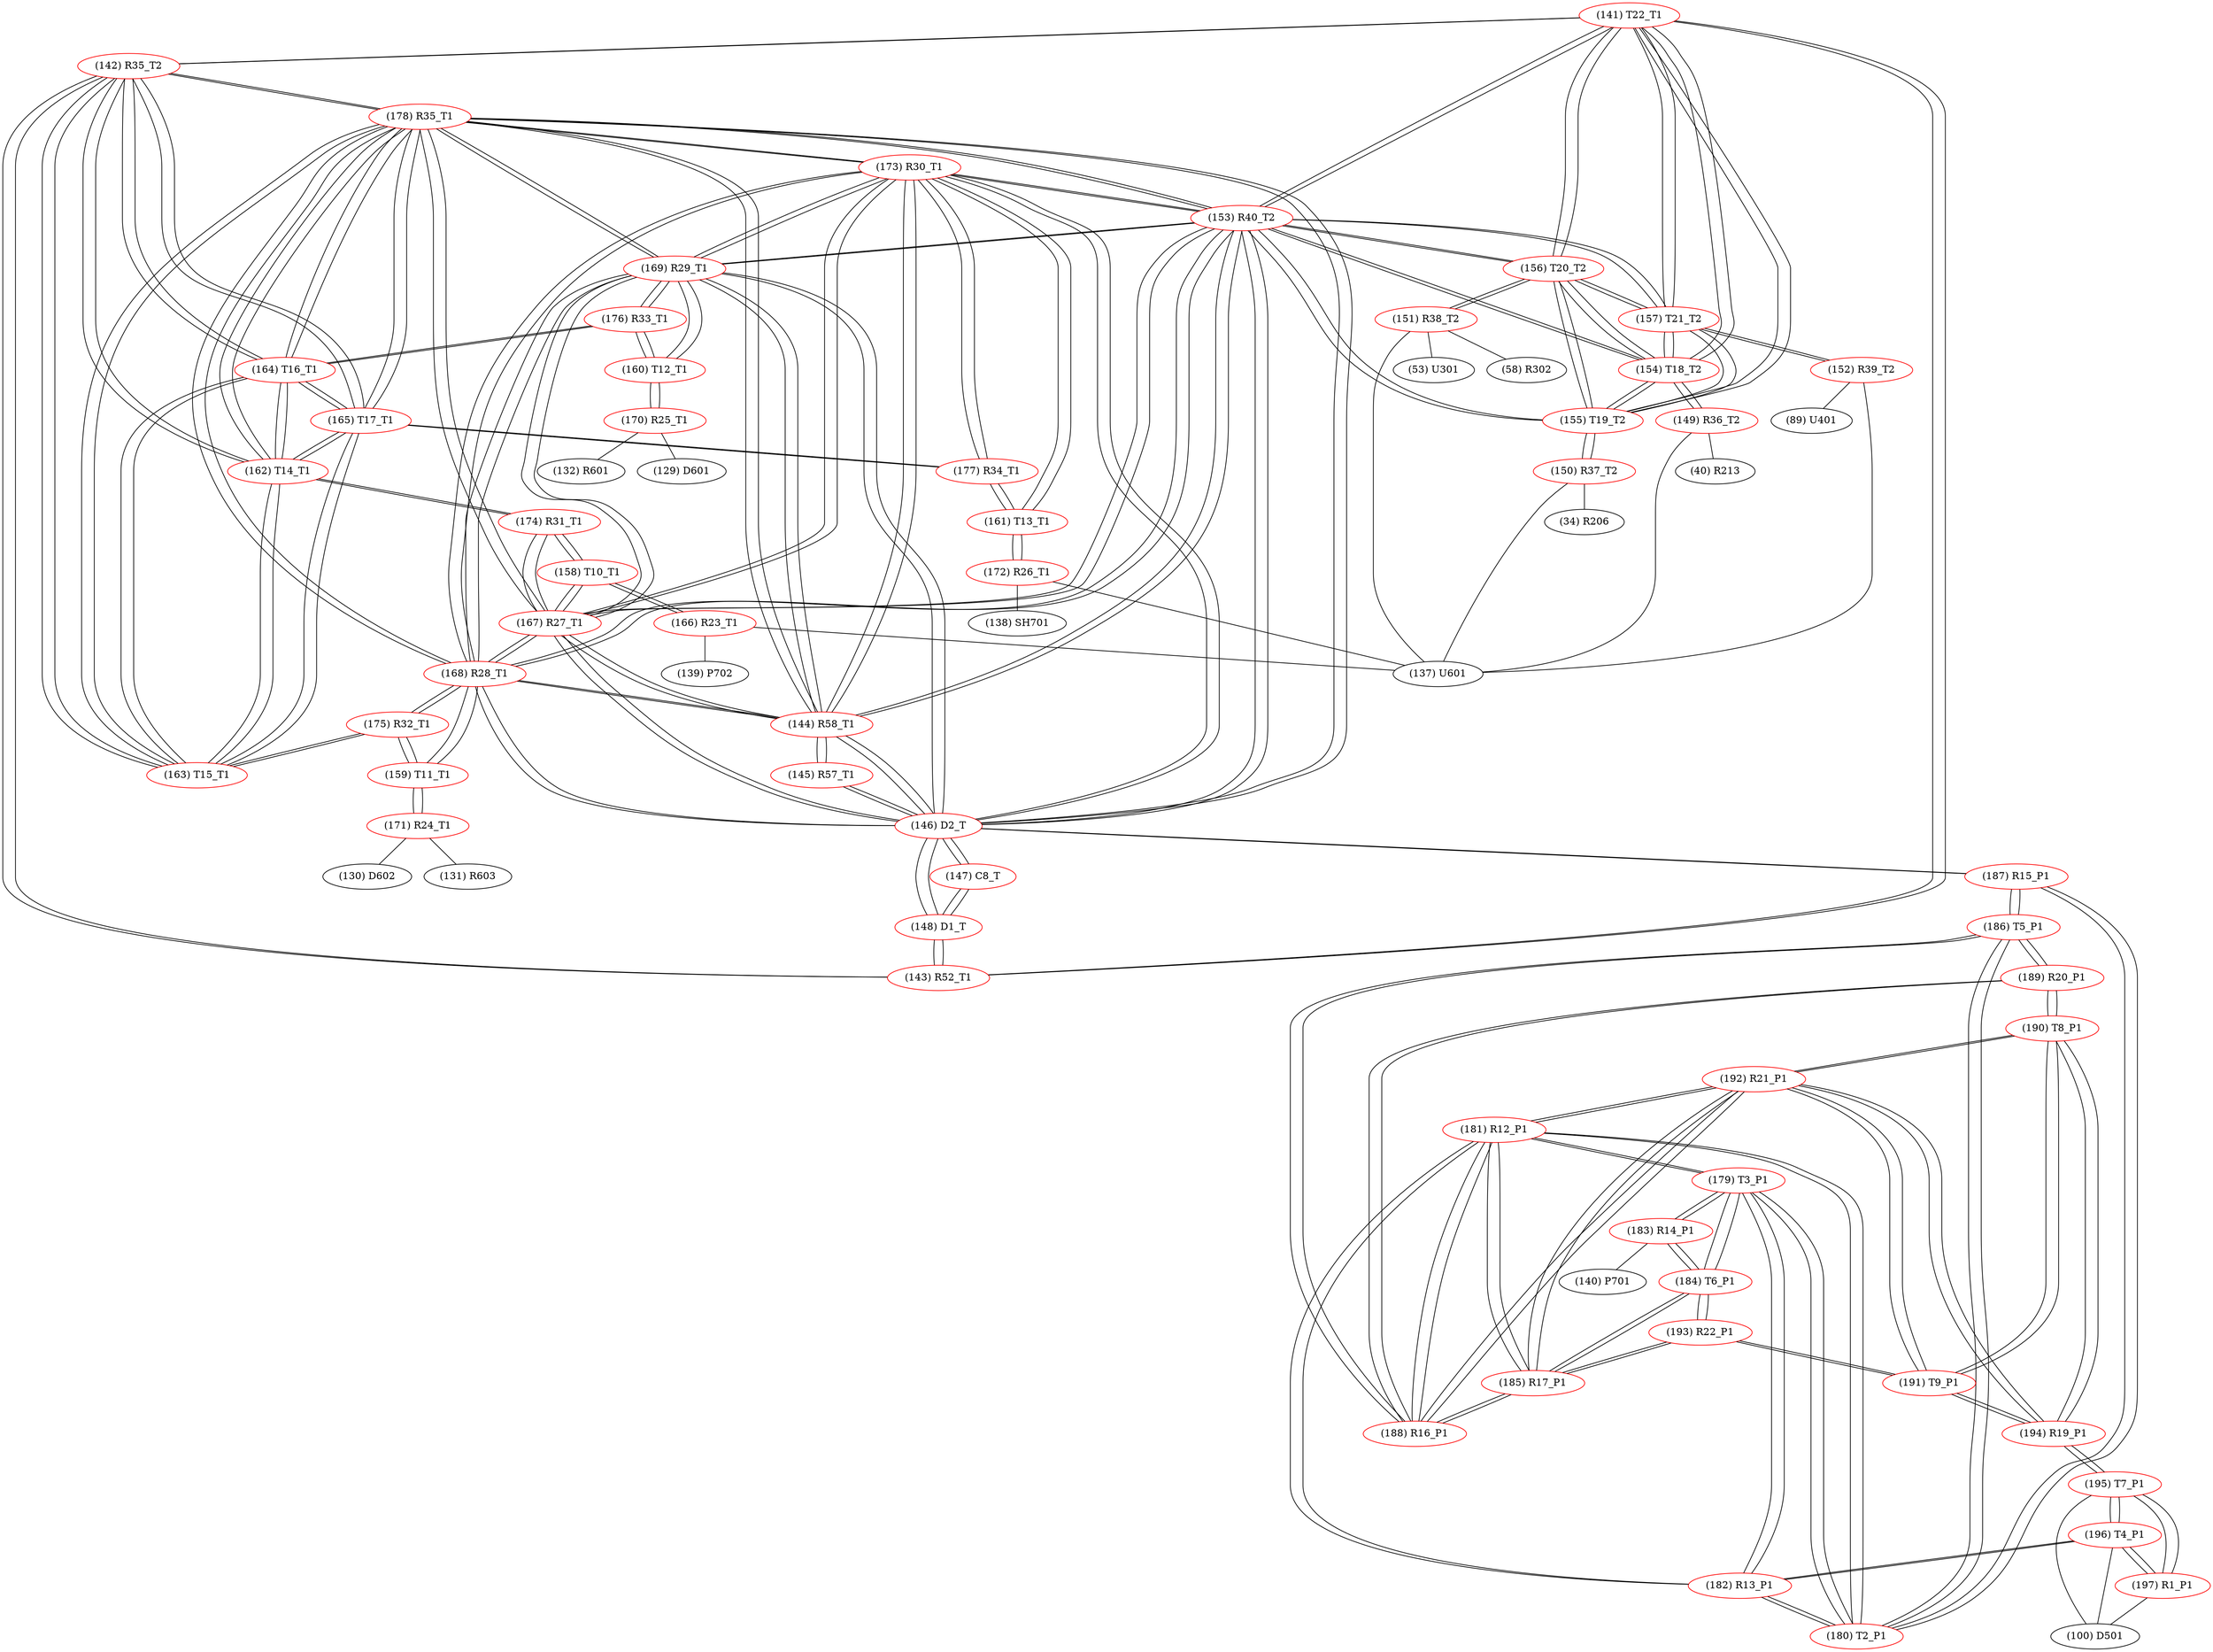graph {
	141 [label="(141) T22_T1" color=red]
	142 [label="(142) R35_T2"]
	143 [label="(143) R52_T1"]
	156 [label="(156) T20_T2"]
	157 [label="(157) T21_T2"]
	155 [label="(155) T19_T2"]
	153 [label="(153) R40_T2"]
	154 [label="(154) T18_T2"]
	142 [label="(142) R35_T2" color=red]
	143 [label="(143) R52_T1"]
	141 [label="(141) T22_T1"]
	162 [label="(162) T14_T1"]
	163 [label="(163) T15_T1"]
	165 [label="(165) T17_T1"]
	164 [label="(164) T16_T1"]
	178 [label="(178) R35_T1"]
	143 [label="(143) R52_T1" color=red]
	148 [label="(148) D1_T"]
	142 [label="(142) R35_T2"]
	141 [label="(141) T22_T1"]
	144 [label="(144) R58_T1" color=red]
	146 [label="(146) D2_T"]
	153 [label="(153) R40_T2"]
	167 [label="(167) R27_T1"]
	168 [label="(168) R28_T1"]
	169 [label="(169) R29_T1"]
	173 [label="(173) R30_T1"]
	178 [label="(178) R35_T1"]
	145 [label="(145) R57_T1"]
	145 [label="(145) R57_T1" color=red]
	146 [label="(146) D2_T"]
	144 [label="(144) R58_T1"]
	146 [label="(146) D2_T" color=red]
	144 [label="(144) R58_T1"]
	153 [label="(153) R40_T2"]
	167 [label="(167) R27_T1"]
	168 [label="(168) R28_T1"]
	169 [label="(169) R29_T1"]
	173 [label="(173) R30_T1"]
	178 [label="(178) R35_T1"]
	148 [label="(148) D1_T"]
	147 [label="(147) C8_T"]
	145 [label="(145) R57_T1"]
	187 [label="(187) R15_P1"]
	147 [label="(147) C8_T" color=red]
	148 [label="(148) D1_T"]
	146 [label="(146) D2_T"]
	148 [label="(148) D1_T" color=red]
	146 [label="(146) D2_T"]
	147 [label="(147) C8_T"]
	143 [label="(143) R52_T1"]
	149 [label="(149) R36_T2" color=red]
	137 [label="(137) U601"]
	40 [label="(40) R213"]
	154 [label="(154) T18_T2"]
	150 [label="(150) R37_T2" color=red]
	34 [label="(34) R206"]
	137 [label="(137) U601"]
	155 [label="(155) T19_T2"]
	151 [label="(151) R38_T2" color=red]
	53 [label="(53) U301"]
	137 [label="(137) U601"]
	58 [label="(58) R302"]
	156 [label="(156) T20_T2"]
	152 [label="(152) R39_T2" color=red]
	137 [label="(137) U601"]
	89 [label="(89) U401"]
	157 [label="(157) T21_T2"]
	153 [label="(153) R40_T2" color=red]
	146 [label="(146) D2_T"]
	144 [label="(144) R58_T1"]
	167 [label="(167) R27_T1"]
	168 [label="(168) R28_T1"]
	169 [label="(169) R29_T1"]
	173 [label="(173) R30_T1"]
	178 [label="(178) R35_T1"]
	156 [label="(156) T20_T2"]
	157 [label="(157) T21_T2"]
	155 [label="(155) T19_T2"]
	141 [label="(141) T22_T1"]
	154 [label="(154) T18_T2"]
	154 [label="(154) T18_T2" color=red]
	156 [label="(156) T20_T2"]
	157 [label="(157) T21_T2"]
	155 [label="(155) T19_T2"]
	153 [label="(153) R40_T2"]
	141 [label="(141) T22_T1"]
	149 [label="(149) R36_T2"]
	155 [label="(155) T19_T2" color=red]
	156 [label="(156) T20_T2"]
	157 [label="(157) T21_T2"]
	153 [label="(153) R40_T2"]
	141 [label="(141) T22_T1"]
	154 [label="(154) T18_T2"]
	150 [label="(150) R37_T2"]
	156 [label="(156) T20_T2" color=red]
	157 [label="(157) T21_T2"]
	155 [label="(155) T19_T2"]
	153 [label="(153) R40_T2"]
	141 [label="(141) T22_T1"]
	154 [label="(154) T18_T2"]
	151 [label="(151) R38_T2"]
	157 [label="(157) T21_T2" color=red]
	156 [label="(156) T20_T2"]
	155 [label="(155) T19_T2"]
	153 [label="(153) R40_T2"]
	141 [label="(141) T22_T1"]
	154 [label="(154) T18_T2"]
	152 [label="(152) R39_T2"]
	158 [label="(158) T10_T1" color=red]
	166 [label="(166) R23_T1"]
	174 [label="(174) R31_T1"]
	167 [label="(167) R27_T1"]
	159 [label="(159) T11_T1" color=red]
	171 [label="(171) R24_T1"]
	175 [label="(175) R32_T1"]
	168 [label="(168) R28_T1"]
	160 [label="(160) T12_T1" color=red]
	176 [label="(176) R33_T1"]
	169 [label="(169) R29_T1"]
	170 [label="(170) R25_T1"]
	161 [label="(161) T13_T1" color=red]
	177 [label="(177) R34_T1"]
	173 [label="(173) R30_T1"]
	172 [label="(172) R26_T1"]
	162 [label="(162) T14_T1" color=red]
	163 [label="(163) T15_T1"]
	165 [label="(165) T17_T1"]
	164 [label="(164) T16_T1"]
	178 [label="(178) R35_T1"]
	142 [label="(142) R35_T2"]
	174 [label="(174) R31_T1"]
	163 [label="(163) T15_T1" color=red]
	162 [label="(162) T14_T1"]
	165 [label="(165) T17_T1"]
	164 [label="(164) T16_T1"]
	178 [label="(178) R35_T1"]
	142 [label="(142) R35_T2"]
	175 [label="(175) R32_T1"]
	164 [label="(164) T16_T1" color=red]
	162 [label="(162) T14_T1"]
	163 [label="(163) T15_T1"]
	165 [label="(165) T17_T1"]
	178 [label="(178) R35_T1"]
	142 [label="(142) R35_T2"]
	176 [label="(176) R33_T1"]
	165 [label="(165) T17_T1" color=red]
	162 [label="(162) T14_T1"]
	163 [label="(163) T15_T1"]
	164 [label="(164) T16_T1"]
	178 [label="(178) R35_T1"]
	142 [label="(142) R35_T2"]
	177 [label="(177) R34_T1"]
	166 [label="(166) R23_T1" color=red]
	137 [label="(137) U601"]
	139 [label="(139) P702"]
	158 [label="(158) T10_T1"]
	167 [label="(167) R27_T1" color=red]
	146 [label="(146) D2_T"]
	144 [label="(144) R58_T1"]
	153 [label="(153) R40_T2"]
	168 [label="(168) R28_T1"]
	169 [label="(169) R29_T1"]
	173 [label="(173) R30_T1"]
	178 [label="(178) R35_T1"]
	174 [label="(174) R31_T1"]
	158 [label="(158) T10_T1"]
	168 [label="(168) R28_T1" color=red]
	146 [label="(146) D2_T"]
	144 [label="(144) R58_T1"]
	153 [label="(153) R40_T2"]
	167 [label="(167) R27_T1"]
	169 [label="(169) R29_T1"]
	173 [label="(173) R30_T1"]
	178 [label="(178) R35_T1"]
	175 [label="(175) R32_T1"]
	159 [label="(159) T11_T1"]
	169 [label="(169) R29_T1" color=red]
	146 [label="(146) D2_T"]
	144 [label="(144) R58_T1"]
	153 [label="(153) R40_T2"]
	167 [label="(167) R27_T1"]
	168 [label="(168) R28_T1"]
	173 [label="(173) R30_T1"]
	178 [label="(178) R35_T1"]
	176 [label="(176) R33_T1"]
	160 [label="(160) T12_T1"]
	170 [label="(170) R25_T1" color=red]
	129 [label="(129) D601"]
	132 [label="(132) R601"]
	160 [label="(160) T12_T1"]
	171 [label="(171) R24_T1" color=red]
	131 [label="(131) R603"]
	130 [label="(130) D602"]
	159 [label="(159) T11_T1"]
	172 [label="(172) R26_T1" color=red]
	137 [label="(137) U601"]
	138 [label="(138) SH701"]
	161 [label="(161) T13_T1"]
	173 [label="(173) R30_T1" color=red]
	146 [label="(146) D2_T"]
	144 [label="(144) R58_T1"]
	153 [label="(153) R40_T2"]
	167 [label="(167) R27_T1"]
	168 [label="(168) R28_T1"]
	169 [label="(169) R29_T1"]
	178 [label="(178) R35_T1"]
	161 [label="(161) T13_T1"]
	177 [label="(177) R34_T1"]
	174 [label="(174) R31_T1" color=red]
	167 [label="(167) R27_T1"]
	158 [label="(158) T10_T1"]
	162 [label="(162) T14_T1"]
	175 [label="(175) R32_T1" color=red]
	163 [label="(163) T15_T1"]
	159 [label="(159) T11_T1"]
	168 [label="(168) R28_T1"]
	176 [label="(176) R33_T1" color=red]
	164 [label="(164) T16_T1"]
	169 [label="(169) R29_T1"]
	160 [label="(160) T12_T1"]
	177 [label="(177) R34_T1" color=red]
	165 [label="(165) T17_T1"]
	161 [label="(161) T13_T1"]
	173 [label="(173) R30_T1"]
	178 [label="(178) R35_T1" color=red]
	146 [label="(146) D2_T"]
	144 [label="(144) R58_T1"]
	153 [label="(153) R40_T2"]
	167 [label="(167) R27_T1"]
	168 [label="(168) R28_T1"]
	169 [label="(169) R29_T1"]
	173 [label="(173) R30_T1"]
	162 [label="(162) T14_T1"]
	163 [label="(163) T15_T1"]
	165 [label="(165) T17_T1"]
	164 [label="(164) T16_T1"]
	142 [label="(142) R35_T2"]
	179 [label="(179) T3_P1" color=red]
	183 [label="(183) R14_P1"]
	184 [label="(184) T6_P1"]
	182 [label="(182) R13_P1"]
	181 [label="(181) R12_P1"]
	180 [label="(180) T2_P1"]
	180 [label="(180) T2_P1" color=red]
	182 [label="(182) R13_P1"]
	179 [label="(179) T3_P1"]
	181 [label="(181) R12_P1"]
	186 [label="(186) T5_P1"]
	187 [label="(187) R15_P1"]
	181 [label="(181) R12_P1" color=red]
	192 [label="(192) R21_P1"]
	188 [label="(188) R16_P1"]
	185 [label="(185) R17_P1"]
	182 [label="(182) R13_P1"]
	179 [label="(179) T3_P1"]
	180 [label="(180) T2_P1"]
	182 [label="(182) R13_P1" color=red]
	196 [label="(196) T4_P1"]
	179 [label="(179) T3_P1"]
	181 [label="(181) R12_P1"]
	180 [label="(180) T2_P1"]
	183 [label="(183) R14_P1" color=red]
	140 [label="(140) P701"]
	179 [label="(179) T3_P1"]
	184 [label="(184) T6_P1"]
	184 [label="(184) T6_P1" color=red]
	183 [label="(183) R14_P1"]
	179 [label="(179) T3_P1"]
	193 [label="(193) R22_P1"]
	185 [label="(185) R17_P1"]
	185 [label="(185) R17_P1" color=red]
	192 [label="(192) R21_P1"]
	188 [label="(188) R16_P1"]
	181 [label="(181) R12_P1"]
	193 [label="(193) R22_P1"]
	184 [label="(184) T6_P1"]
	186 [label="(186) T5_P1" color=red]
	180 [label="(180) T2_P1"]
	187 [label="(187) R15_P1"]
	188 [label="(188) R16_P1"]
	189 [label="(189) R20_P1"]
	187 [label="(187) R15_P1" color=red]
	146 [label="(146) D2_T"]
	180 [label="(180) T2_P1"]
	186 [label="(186) T5_P1"]
	188 [label="(188) R16_P1" color=red]
	192 [label="(192) R21_P1"]
	181 [label="(181) R12_P1"]
	185 [label="(185) R17_P1"]
	186 [label="(186) T5_P1"]
	189 [label="(189) R20_P1"]
	189 [label="(189) R20_P1" color=red]
	190 [label="(190) T8_P1"]
	188 [label="(188) R16_P1"]
	186 [label="(186) T5_P1"]
	190 [label="(190) T8_P1" color=red]
	191 [label="(191) T9_P1"]
	192 [label="(192) R21_P1"]
	194 [label="(194) R19_P1"]
	189 [label="(189) R20_P1"]
	191 [label="(191) T9_P1" color=red]
	193 [label="(193) R22_P1"]
	192 [label="(192) R21_P1"]
	190 [label="(190) T8_P1"]
	194 [label="(194) R19_P1"]
	192 [label="(192) R21_P1" color=red]
	188 [label="(188) R16_P1"]
	181 [label="(181) R12_P1"]
	185 [label="(185) R17_P1"]
	191 [label="(191) T9_P1"]
	190 [label="(190) T8_P1"]
	194 [label="(194) R19_P1"]
	193 [label="(193) R22_P1" color=red]
	191 [label="(191) T9_P1"]
	184 [label="(184) T6_P1"]
	185 [label="(185) R17_P1"]
	194 [label="(194) R19_P1" color=red]
	191 [label="(191) T9_P1"]
	192 [label="(192) R21_P1"]
	190 [label="(190) T8_P1"]
	195 [label="(195) T7_P1"]
	195 [label="(195) T7_P1" color=red]
	197 [label="(197) R1_P1"]
	196 [label="(196) T4_P1"]
	100 [label="(100) D501"]
	194 [label="(194) R19_P1"]
	196 [label="(196) T4_P1" color=red]
	182 [label="(182) R13_P1"]
	197 [label="(197) R1_P1"]
	195 [label="(195) T7_P1"]
	100 [label="(100) D501"]
	197 [label="(197) R1_P1" color=red]
	196 [label="(196) T4_P1"]
	195 [label="(195) T7_P1"]
	100 [label="(100) D501"]
	141 -- 142
	141 -- 143
	141 -- 156
	141 -- 157
	141 -- 155
	141 -- 153
	141 -- 154
	142 -- 143
	142 -- 141
	142 -- 162
	142 -- 163
	142 -- 165
	142 -- 164
	142 -- 178
	143 -- 148
	143 -- 142
	143 -- 141
	144 -- 146
	144 -- 153
	144 -- 167
	144 -- 168
	144 -- 169
	144 -- 173
	144 -- 178
	144 -- 145
	145 -- 146
	145 -- 144
	146 -- 144
	146 -- 153
	146 -- 167
	146 -- 168
	146 -- 169
	146 -- 173
	146 -- 178
	146 -- 148
	146 -- 147
	146 -- 145
	146 -- 187
	147 -- 148
	147 -- 146
	148 -- 146
	148 -- 147
	148 -- 143
	149 -- 137
	149 -- 40
	149 -- 154
	150 -- 34
	150 -- 137
	150 -- 155
	151 -- 53
	151 -- 137
	151 -- 58
	151 -- 156
	152 -- 137
	152 -- 89
	152 -- 157
	153 -- 146
	153 -- 144
	153 -- 167
	153 -- 168
	153 -- 169
	153 -- 173
	153 -- 178
	153 -- 156
	153 -- 157
	153 -- 155
	153 -- 141
	153 -- 154
	154 -- 156
	154 -- 157
	154 -- 155
	154 -- 153
	154 -- 141
	154 -- 149
	155 -- 156
	155 -- 157
	155 -- 153
	155 -- 141
	155 -- 154
	155 -- 150
	156 -- 157
	156 -- 155
	156 -- 153
	156 -- 141
	156 -- 154
	156 -- 151
	157 -- 156
	157 -- 155
	157 -- 153
	157 -- 141
	157 -- 154
	157 -- 152
	158 -- 166
	158 -- 174
	158 -- 167
	159 -- 171
	159 -- 175
	159 -- 168
	160 -- 176
	160 -- 169
	160 -- 170
	161 -- 177
	161 -- 173
	161 -- 172
	162 -- 163
	162 -- 165
	162 -- 164
	162 -- 178
	162 -- 142
	162 -- 174
	163 -- 162
	163 -- 165
	163 -- 164
	163 -- 178
	163 -- 142
	163 -- 175
	164 -- 162
	164 -- 163
	164 -- 165
	164 -- 178
	164 -- 142
	164 -- 176
	165 -- 162
	165 -- 163
	165 -- 164
	165 -- 178
	165 -- 142
	165 -- 177
	166 -- 137
	166 -- 139
	166 -- 158
	167 -- 146
	167 -- 144
	167 -- 153
	167 -- 168
	167 -- 169
	167 -- 173
	167 -- 178
	167 -- 174
	167 -- 158
	168 -- 146
	168 -- 144
	168 -- 153
	168 -- 167
	168 -- 169
	168 -- 173
	168 -- 178
	168 -- 175
	168 -- 159
	169 -- 146
	169 -- 144
	169 -- 153
	169 -- 167
	169 -- 168
	169 -- 173
	169 -- 178
	169 -- 176
	169 -- 160
	170 -- 129
	170 -- 132
	170 -- 160
	171 -- 131
	171 -- 130
	171 -- 159
	172 -- 137
	172 -- 138
	172 -- 161
	173 -- 146
	173 -- 144
	173 -- 153
	173 -- 167
	173 -- 168
	173 -- 169
	173 -- 178
	173 -- 161
	173 -- 177
	174 -- 167
	174 -- 158
	174 -- 162
	175 -- 163
	175 -- 159
	175 -- 168
	176 -- 164
	176 -- 169
	176 -- 160
	177 -- 165
	177 -- 161
	177 -- 173
	178 -- 146
	178 -- 144
	178 -- 153
	178 -- 167
	178 -- 168
	178 -- 169
	178 -- 173
	178 -- 162
	178 -- 163
	178 -- 165
	178 -- 164
	178 -- 142
	179 -- 183
	179 -- 184
	179 -- 182
	179 -- 181
	179 -- 180
	180 -- 182
	180 -- 179
	180 -- 181
	180 -- 186
	180 -- 187
	181 -- 192
	181 -- 188
	181 -- 185
	181 -- 182
	181 -- 179
	181 -- 180
	182 -- 196
	182 -- 179
	182 -- 181
	182 -- 180
	183 -- 140
	183 -- 179
	183 -- 184
	184 -- 183
	184 -- 179
	184 -- 193
	184 -- 185
	185 -- 192
	185 -- 188
	185 -- 181
	185 -- 193
	185 -- 184
	186 -- 180
	186 -- 187
	186 -- 188
	186 -- 189
	187 -- 146
	187 -- 180
	187 -- 186
	188 -- 192
	188 -- 181
	188 -- 185
	188 -- 186
	188 -- 189
	189 -- 190
	189 -- 188
	189 -- 186
	190 -- 191
	190 -- 192
	190 -- 194
	190 -- 189
	191 -- 193
	191 -- 192
	191 -- 190
	191 -- 194
	192 -- 188
	192 -- 181
	192 -- 185
	192 -- 191
	192 -- 190
	192 -- 194
	193 -- 191
	193 -- 184
	193 -- 185
	194 -- 191
	194 -- 192
	194 -- 190
	194 -- 195
	195 -- 197
	195 -- 196
	195 -- 100
	195 -- 194
	196 -- 182
	196 -- 197
	196 -- 195
	196 -- 100
	197 -- 196
	197 -- 195
	197 -- 100
}